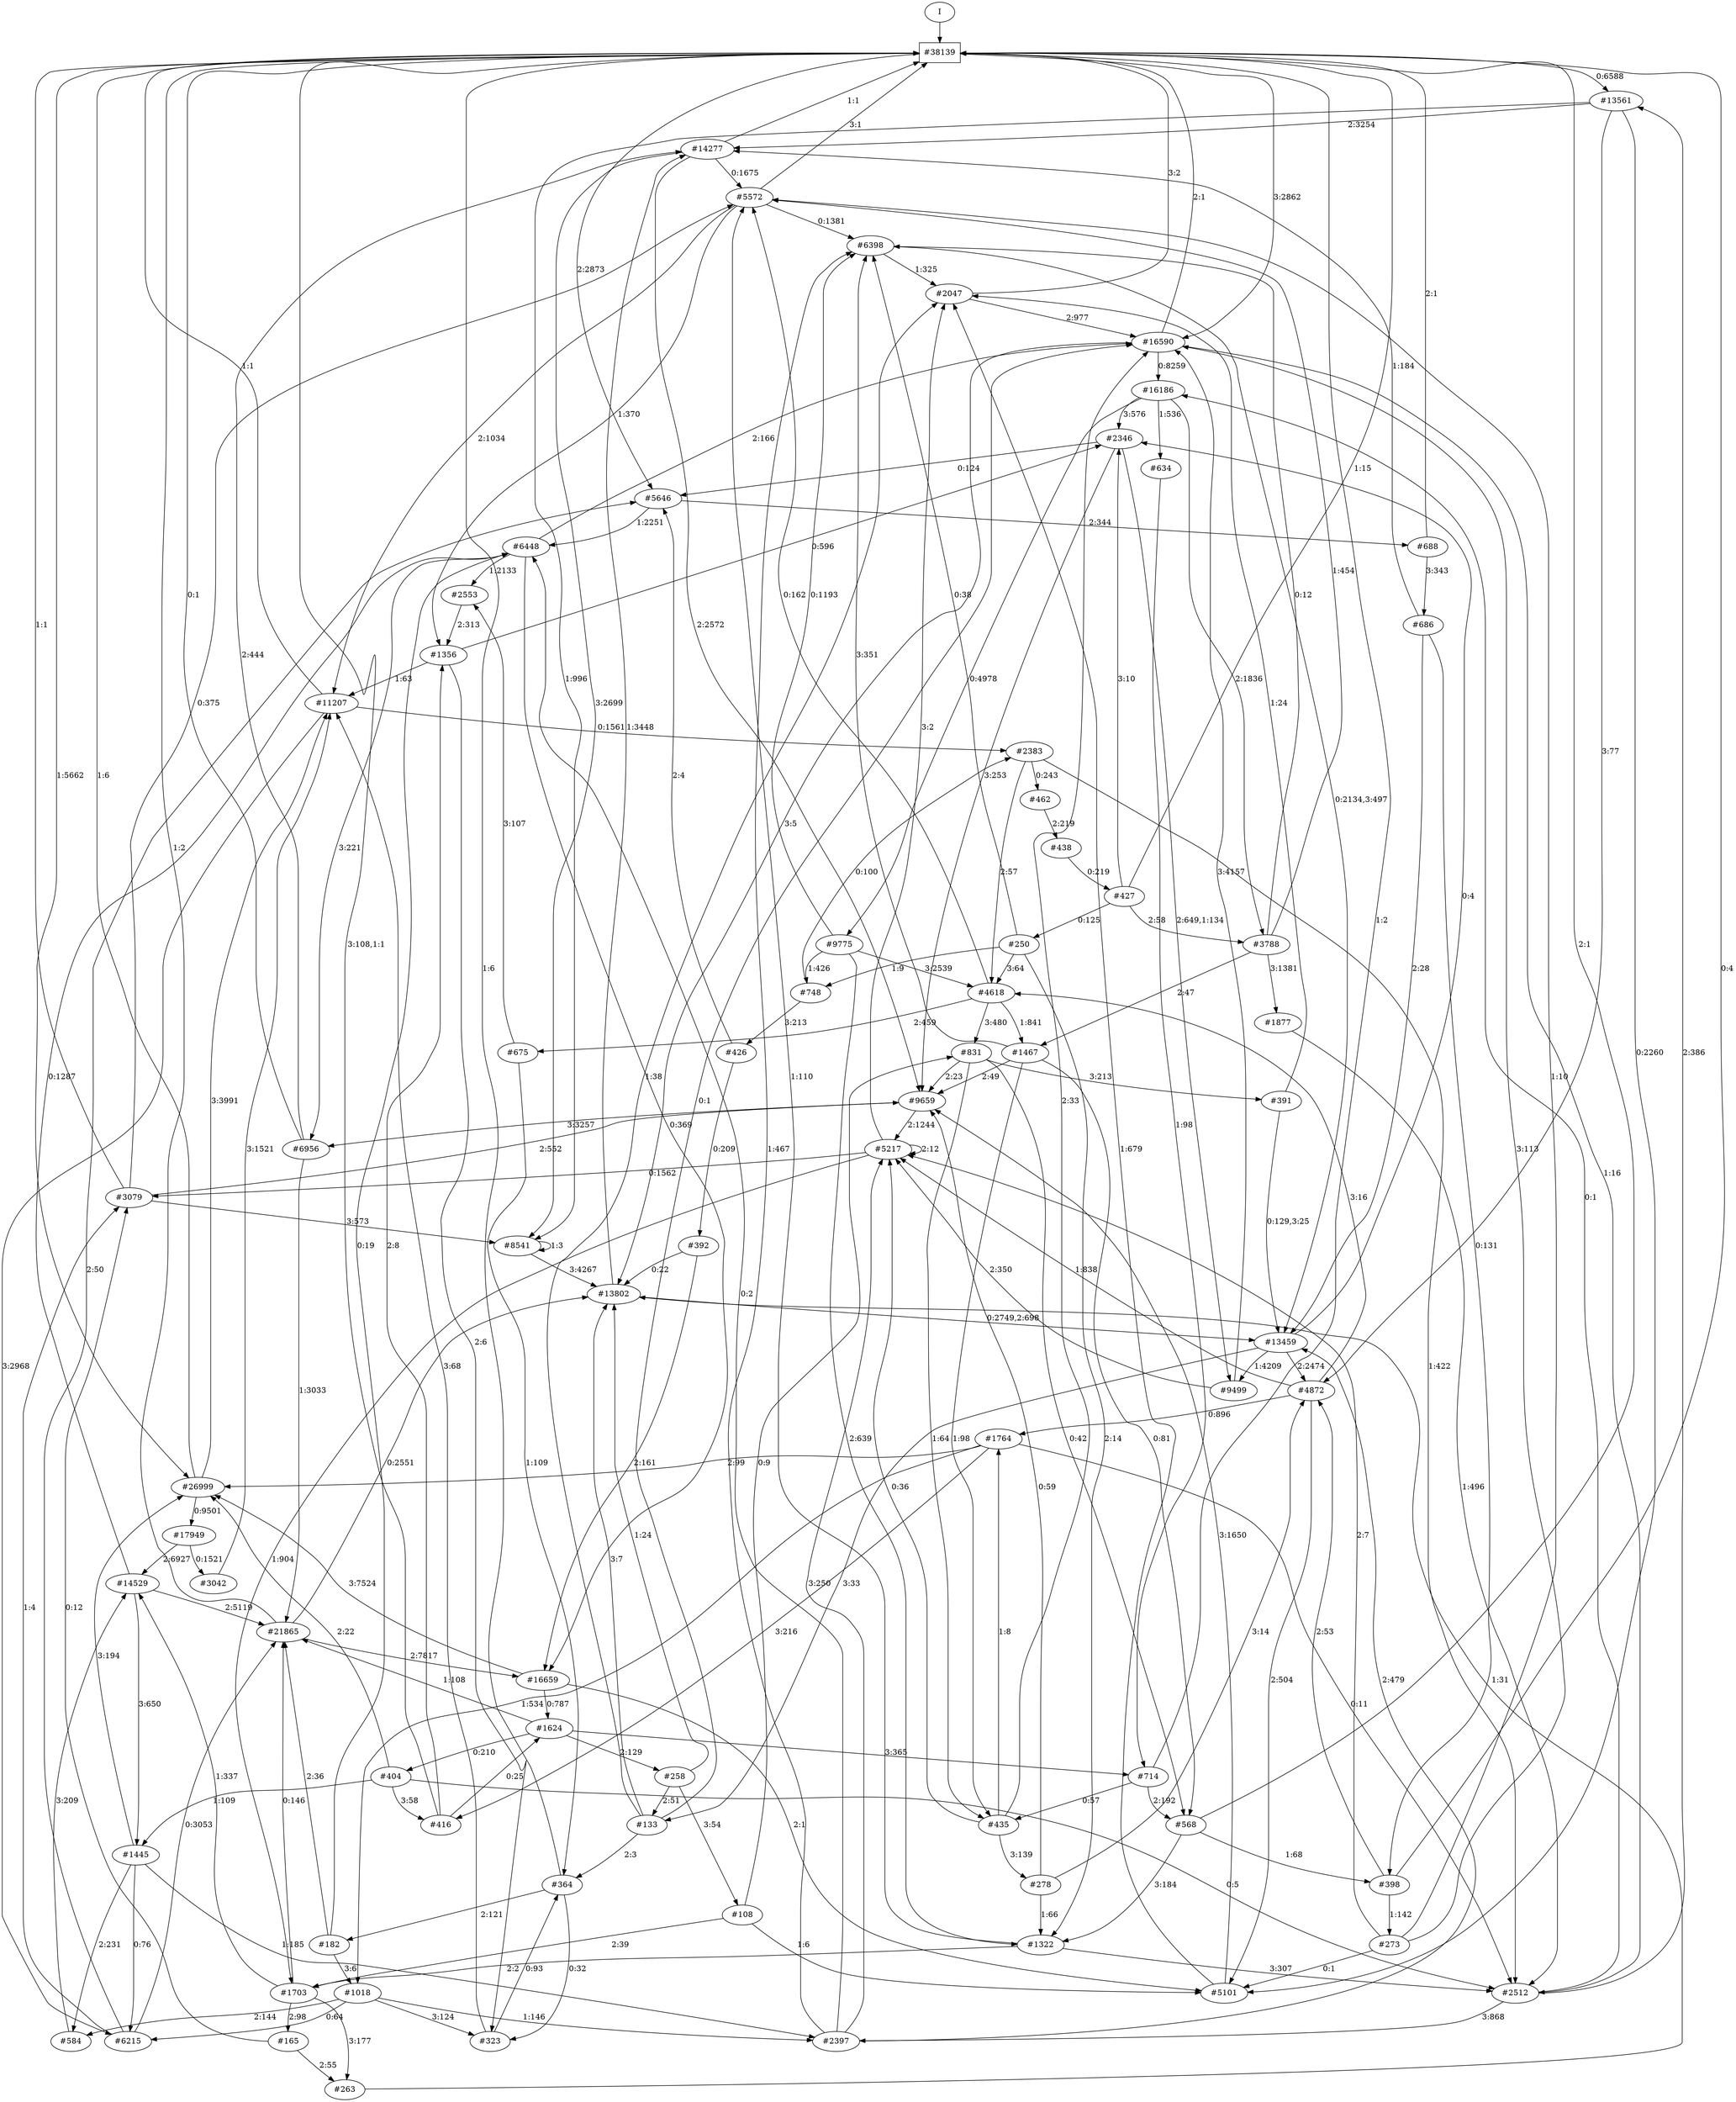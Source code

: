 // produced with flexfringe from git commitd1cf04ada0831d0605a3651971ef9a02091d8823
// dfasat/flexfringe -h=alergia -d=alergia_data -o=experiments/flexfringe_pautomac_study/flexfringe_data/exp13_n150_p0_1dfa -n=150 -p=0.1 /Users/nicholasrenninger/Google Drive/Grad School/specification learning/code/DPFA_DTS_product_experiment/dfasatInvestigations/experiments/flexfringe_pautomac_study/flexfringe_data/flexfringe_pautomac_study_train 
digraph DFA {
	0 [label="root" shape=box];
		I -> 0;
	0 [ label="#38139"  ];
		0 -> 1 [label="0:6588"  ];
		0 -> 28 [label="1:5662"  ];
		0 -> 30 [label="2:2873"  ];
		0 -> 289 [label="3:2862"  ];
	1 [ label="#13561"  ];
		1 -> 2 [label="2:3254"  ];
		1 -> 3 [label="1:996"  ];
		1 -> 57 [label="0:2260"  ];
		1 -> 420 [label="3:77"  ];
	57 [ label="#5101"  ];
		57 -> 58 [label="3:1650"  ];
		57 -> 96 [label="1:679"  ];
	58 [ label="#9659"  ];
		58 -> 59 [label="2:1244"  ];
		58 -> 84 [label="3:3257"  ];
	59 [ label="#5217"  ];
		59 -> 59 [label="2:12"  ];
		59 -> 60 [label="1:904"  ];
		59 -> 96 [label="3:2"  ];
		59 -> 170 [label="0:1562"  ];
	170 [ label="#3079"  ];
		170 -> 0 [label="1:1"  ];
		170 -> 3 [label="3:573"  ];
		170 -> 58 [label="2:552"  ];
		170 -> 193 [label="0:375"  ];
	60 [ label="#1703"  ];
		60 -> 92 [label="1:337"  ];
		60 -> 166 [label="0:146"  ];
		60 -> 1357 [label="3:177"  ];
		60 -> 4654 [label="2:98"  ];
	4654 [ label="#165"  ];
		4654 -> 170 [label="0:12"  ];
		4654 -> 1357 [label="2:55"  ];
	1357 [ label="#263"  ];
		1357 -> 4 [label="1:31"  ];
	84 [ label="#6956"  ];
		84 -> 0 [label="0:1"  ];
		84 -> 2 [label="2:444"  ];
		84 -> 166 [label="1:3033"  ];
	96 [ label="#2047"  ];
		96 -> 0 [label="3:2"  ];
		96 -> 289 [label="2:977"  ];
	2 [ label="#14277"  ];
		2 -> 0 [label="1:1"  ];
		2 -> 3 [label="3:2699"  ];
		2 -> 58 [label="2:2572"  ];
		2 -> 193 [label="0:1675"  ];
	193 [ label="#5572"  ];
		193 -> 0 [label="3:1"  ];
		193 -> 29 [label="2:1034"  ];
		193 -> 382 [label="1:370"  ];
		193 -> 452 [label="0:1381"  ];
	3 [ label="#8541"  ];
		3 -> 3 [label="1:3"  ];
		3 -> 4 [label="3:4267"  ];
	4 [ label="#13802"  ];
		4 -> 2 [label="1:3448"  ];
		4 -> 5 [label="0:2749,2:698"  ];
	5 [ label="#13459"  ];
		5 -> 6 [label="1:4209"  ];
		5 -> 291 [label="0:4"  ];
		5 -> 420 [label="2:2474"  ];
		5 -> 12383 [label="3:33"  ];
	420 [ label="#4872"  ];
		420 -> 57 [label="2:504"  ];
		420 -> 59 [label="1:838"  ];
		420 -> 516 [label="3:16"  ];
		420 -> 1497 [label="0:896"  ];
	1497 [ label="#1764"  ];
		1497 -> 28 [label="2:99"  ];
		1497 -> 841 [label="0:11"  ];
		1497 -> 1498 [label="1:534"  ];
		1497 -> 3963 [label="3:216"  ];
	3963 [ label="#416"  ];
		3963 -> 0 [label="3:108,1:1"  ];
		3963 -> 348 [label="0:25"  ];
		3963 -> 382 [label="2:8"  ];
	1498 [ label="#1018"  ];
		1498 -> 221 [label="2:144"  ];
		1498 -> 390 [label="0:64"  ];
		1498 -> 842 [label="1:146"  ];
		1498 -> 1499 [label="3:124"  ];
	1499 [ label="#323"  ];
		1499 -> 29 [label="3:68"  ];
		1499 -> 1500 [label="0:93"  ];
	1500 [ label="#364"  ];
		1500 -> 0 [label="1:6"  ];
		1500 -> 1499 [label="0:32"  ];
		1500 -> 1501 [label="2:121"  ];
	1501 [ label="#182"  ];
		1501 -> 31 [label="0:19"  ];
		1501 -> 166 [label="2:36"  ];
		1501 -> 1498 [label="3:6"  ];
	6 [ label="#9499"  ];
		6 -> 59 [label="2:350"  ];
		6 -> 289 [label="3:4157"  ];
	30 [ label="#5646"  ];
		30 -> 31 [label="1:2251"  ];
		30 -> 32 [label="2:344"  ];
	32 [ label="#688"  ];
		32 -> 0 [label="2:1"  ];
		32 -> 33 [label="3:343"  ];
	33 [ label="#686"  ];
		33 -> 2 [label="1:184"  ];
		33 -> 5 [label="2:28"  ];
		33 -> 694 [label="0:131"  ];
	694 [ label="#398"  ];
		694 -> 0 [label="0:4"  ];
		694 -> 420 [label="2:53"  ];
		694 -> 695 [label="1:142"  ];
	695 [ label="#273"  ];
		695 -> 57 [label="0:1"  ];
		695 -> 59 [label="2:7"  ];
		695 -> 193 [label="1:10"  ];
		695 -> 289 [label="3:113"  ];
	31 [ label="#6448"  ];
		31 -> 84 [label="3:221"  ];
		31 -> 167 [label="0:369"  ];
		31 -> 289 [label="2:166"  ];
		31 -> 333 [label="1:2133"  ];
	333 [ label="#2553"  ];
		333 -> 382 [label="2:313"  ];
	382 [ label="#1356"  ];
		382 -> 29 [label="1:63"  ];
		382 -> 291 [label="0:596"  ];
		382 -> 1499 [label="2:6"  ];
	289 [ label="#16590"  ];
		289 -> 0 [label="2:1"  ];
		289 -> 4 [label="3:5"  ];
		289 -> 290 [label="0:8259"  ];
		289 -> 841 [label="1:16"  ];
	290 [ label="#16186"  ];
		290 -> 291 [label="3:576"  ];
		290 -> 341 [label="2:1836"  ];
		290 -> 347 [label="0:4978"  ];
		290 -> 933 [label="1:536"  ];
	347 [ label="#9775"  ];
		347 -> 452 [label="0:1193"  ];
		347 -> 516 [label="3:2539"  ];
		347 -> 639 [label="2:639"  ];
		347 -> 2322 [label="1:426"  ];
	452 [ label="#6398"  ];
		452 -> 5 [label="0:2134,3:497"  ];
		452 -> 96 [label="1:325"  ];
	639 [ label="#1322"  ];
		639 -> 60 [label="2:2"  ];
		639 -> 193 [label="1:110"  ];
		639 -> 841 [label="3:307"  ];
	516 [ label="#4618"  ];
		516 -> 193 [label="0:162"  ];
		516 -> 824 [label="1:841"  ];
		516 -> 2009 [label="2:459"  ];
		516 -> 3543 [label="3:480"  ];
	2009 [ label="#675"  ];
		2009 -> 333 [label="3:107"  ];
		2009 -> 1500 [label="1:109"  ];
	3543 [ label="#831"  ];
		3543 -> 58 [label="2:23"  ];
		3543 -> 10802 [label="0:42"  ];
		3543 -> 3544 [label="3:213"  ];
		3543 -> 4442 [label="1:64"  ];
	3544 [ label="#391"  ];
		3544 -> 5 [label="0:129,3:25"  ];
		3544 -> 96 [label="1:24"  ];
	824 [ label="#1467"  ];
		824 -> 58 [label="2:49"  ];
		824 -> 452 [label="3:351"  ];
		824 -> 10802 [label="0:81"  ];
		824 -> 4442 [label="1:98"  ];
	4442 [ label="#435"  ];
		4442 -> 59 [label="0:36"  ];
		4442 -> 289 [label="2:33"  ];
		4442 -> 1497 [label="1:8"  ];
		4442 -> 4443 [label="3:139"  ];
	4443 [ label="#278"  ];
		4443 -> 58 [label="0:59"  ];
		4443 -> 420 [label="3:14"  ];
		4443 -> 639 [label="1:66"  ];
	2322 [ label="#748"  ];
		2322 -> 620 [label="0:100"  ];
		2322 -> 2323 [label="3:213"  ];
	2323 [ label="#426"  ];
		2323 -> 30 [label="2:4"  ];
		2323 -> 2324 [label="0:209"  ];
	2324 [ label="#392"  ];
		2324 -> 4 [label="0:22"  ];
		2324 -> 167 [label="2:161"  ];
	341 [ label="#3788"  ];
		341 -> 193 [label="1:454"  ];
		341 -> 342 [label="3:1381"  ];
		341 -> 452 [label="0:12"  ];
		341 -> 824 [label="2:47"  ];
	342 [ label="#1877"  ];
		342 -> 841 [label="1:496"  ];
	841 [ label="#2512"  ];
		841 -> 1 [label="2:386"  ];
		841 -> 290 [label="0:1"  ];
		841 -> 842 [label="3:868"  ];
	842 [ label="#2397"  ];
		842 -> 5 [label="2:479"  ];
		842 -> 31 [label="0:2"  ];
		842 -> 59 [label="3:250"  ];
		842 -> 452 [label="1:467"  ];
	291 [ label="#2346"  ];
		291 -> 6 [label="2:649,1:134"  ];
		291 -> 30 [label="0:124"  ];
		291 -> 58 [label="3:253"  ];
	933 [ label="#634"  ];
		933 -> 349 [label="1:98"  ];
	28 [ label="#26999"  ];
		28 -> 0 [label="1:6"  ];
		28 -> 29 [label="3:3991"  ];
		28 -> 80 [label="0:9501"  ];
	80 [ label="#17949"  ];
		80 -> 81 [label="0:1521"  ];
		80 -> 92 [label="2:6927"  ];
	81 [ label="#3042"  ];
		81 -> 29 [label="3:1521"  ];
	92 [ label="#14529"  ];
		92 -> 31 [label="0:1287"  ];
		92 -> 93 [label="3:650"  ];
		92 -> 166 [label="2:5119"  ];
	166 [ label="#21865"  ];
		166 -> 0 [label="1:2"  ];
		166 -> 4 [label="0:2551"  ];
		166 -> 167 [label="2:7817"  ];
	167 [ label="#16659"  ];
		167 -> 28 [label="3:7524"  ];
		167 -> 57 [label="2:1"  ];
		167 -> 348 [label="0:787"  ];
	348 [ label="#1624"  ];
		348 -> 166 [label="1:108"  ];
		348 -> 349 [label="3:365"  ];
		348 -> 766 [label="2:129"  ];
		348 -> 1247 [label="0:210"  ];
	1247 [ label="#404"  ];
		1247 -> 28 [label="2:22"  ];
		1247 -> 93 [label="1:109"  ];
		1247 -> 841 [label="0:5"  ];
		1247 -> 3963 [label="3:58"  ];
	766 [ label="#258"  ];
		766 -> 4 [label="1:24"  ];
		766 -> 12380 [label="3:54"  ];
		766 -> 12383 [label="2:51"  ];
	12383 [ label="#133"  ];
		12383 -> 4 [label="3:7"  ];
		12383 -> 96 [label="1:38"  ];
		12383 -> 289 [label="0:1"  ];
		12383 -> 1500 [label="2:3"  ];
	12380 [ label="#108"  ];
		12380 -> 57 [label="1:6"  ];
		12380 -> 60 [label="2:39"  ];
		12380 -> 3543 [label="0:9"  ];
	349 [ label="#714"  ];
		349 -> 0 [label="1:2"  ];
		349 -> 10802 [label="2:192"  ];
		349 -> 4442 [label="0:57"  ];
	10802 [ label="#568"  ];
		10802 -> 0 [label="2:1"  ];
		10802 -> 639 [label="3:184"  ];
		10802 -> 694 [label="1:68"  ];
	93 [ label="#1445"  ];
		93 -> 28 [label="3:194"  ];
		93 -> 221 [label="2:231"  ];
		93 -> 390 [label="0:76"  ];
		93 -> 842 [label="1:185"  ];
	221 [ label="#584"  ];
		221 -> 92 [label="3:209"  ];
	29 [ label="#11207"  ];
		29 -> 0 [label="1:1"  ];
		29 -> 390 [label="3:2968"  ];
		29 -> 620 [label="0:1561"  ];
	620 [ label="#2383"  ];
		620 -> 516 [label="2:57"  ];
		620 -> 841 [label="1:422"  ];
		620 -> 1756 [label="0:243"  ];
	1756 [ label="#462"  ];
		1756 -> 1757 [label="2:219"  ];
	1757 [ label="#438"  ];
		1757 -> 1758 [label="0:219"  ];
	1758 [ label="#427"  ];
		1758 -> 0 [label="1:15"  ];
		1758 -> 291 [label="3:10"  ];
		1758 -> 341 [label="2:58"  ];
		1758 -> 1759 [label="0:125"  ];
	1759 [ label="#250"  ];
		1759 -> 452 [label="0:38"  ];
		1759 -> 516 [label="3:64"  ];
		1759 -> 639 [label="2:14"  ];
		1759 -> 2322 [label="1:9"  ];
	390 [ label="#6215"  ];
		390 -> 30 [label="2:50"  ];
		390 -> 166 [label="0:3053"  ];
		390 -> 170 [label="1:4"  ];
}
